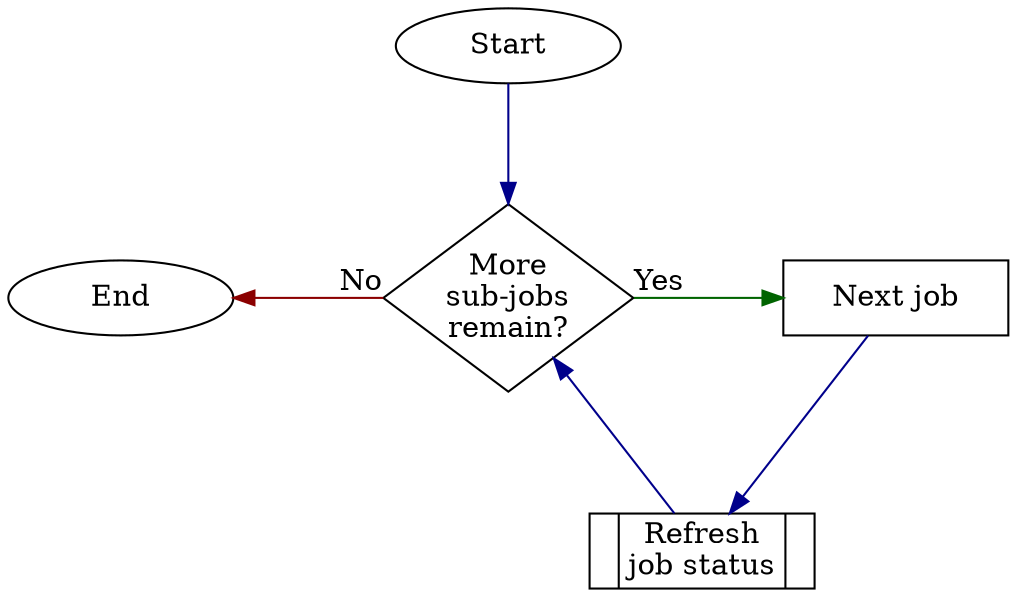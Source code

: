 digraph {
  graph [nodesep=1, ranksep=0.8]
  node  [margin=0, shape=rect, width=1.5]
  edge  [color=darkblue]

  //
  // Nodes
  //

  // Ends
  {
    node [shape=oval]

    Start
    End
  }

  // Choices
  {
    node [shape=diamond]

    MoreJobs [label="More\nsub-jobs\nremain?"]
  }

  NextJob          [label="Next job"]
  RefreshJobStatus [label="|Refresh\njob status|", shape=record]

  //
  // Edges
  //

  Start -> MoreJobs

  MoreJobs -> NextJob  [taillabel="Yes", color=darkgreen]
  End      -> MoreJobs [dir=back, headlabel="No", color=darkred]

  NextJob -> RefreshJobStatus

  RefreshJobStatus -> MoreJobs

  //
  // Formatting
  //

  {
    rank=same
    End
    MoreJobs
    NextJob
  }
}